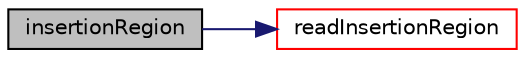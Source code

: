digraph "insertionRegion"
{
 // LATEX_PDF_SIZE
  edge [fontname="Helvetica",fontsize="10",labelfontname="Helvetica",labelfontsize="10"];
  node [fontname="Helvetica",fontsize="10",shape=record];
  rankdir="LR";
  Node1 [label="insertionRegion",height=0.2,width=0.4,color="black", fillcolor="grey75", style="filled", fontcolor="black",tooltip="Construct from a dictionary."];
  Node1 -> Node2 [color="midnightblue",fontsize="10",style="solid",fontname="Helvetica"];
  Node2 [label="readInsertionRegion",height=0.2,width=0.4,color="red", fillcolor="white", style="filled",URL="$classpFlow_1_1insertionRegion.html#adcd85aab41f3f4715afb2d17e5f8d53d",tooltip="read from dictionary"];
}
